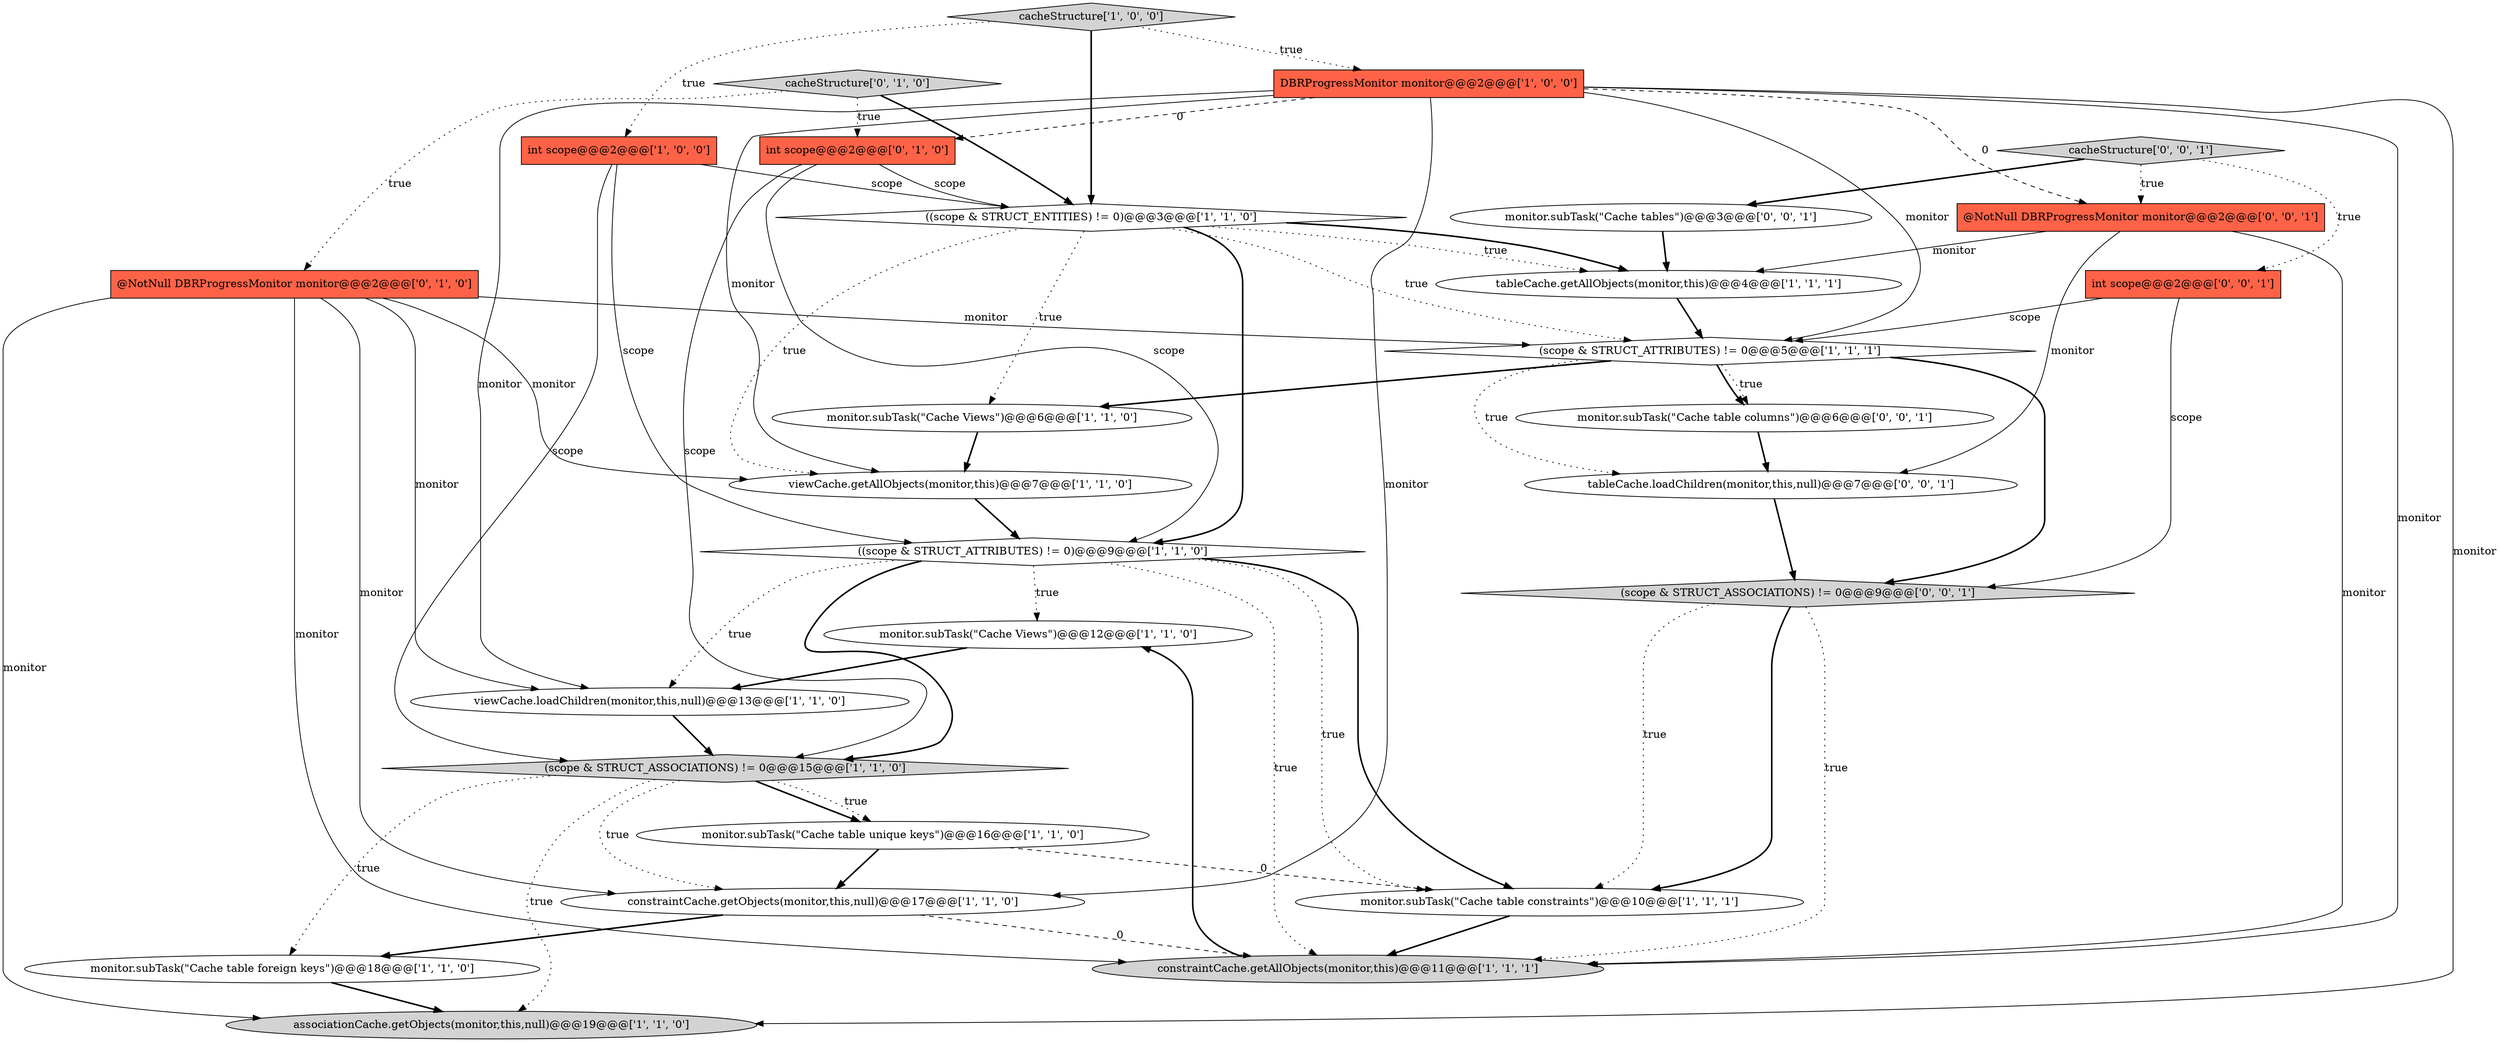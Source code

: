 digraph {
11 [style = filled, label = "monitor.subTask(\"Cache Views\")@@@12@@@['1', '1', '0']", fillcolor = white, shape = ellipse image = "AAA0AAABBB1BBB"];
2 [style = filled, label = "associationCache.getObjects(monitor,this,null)@@@19@@@['1', '1', '0']", fillcolor = lightgray, shape = ellipse image = "AAA0AAABBB1BBB"];
1 [style = filled, label = "monitor.subTask(\"Cache table unique keys\")@@@16@@@['1', '1', '0']", fillcolor = white, shape = ellipse image = "AAA0AAABBB1BBB"];
12 [style = filled, label = "monitor.subTask(\"Cache Views\")@@@6@@@['1', '1', '0']", fillcolor = white, shape = ellipse image = "AAA0AAABBB1BBB"];
14 [style = filled, label = "(scope & STRUCT_ATTRIBUTES) != 0@@@5@@@['1', '1', '1']", fillcolor = white, shape = diamond image = "AAA0AAABBB1BBB"];
9 [style = filled, label = "constraintCache.getAllObjects(monitor,this)@@@11@@@['1', '1', '1']", fillcolor = lightgray, shape = ellipse image = "AAA0AAABBB1BBB"];
20 [style = filled, label = "int scope@@@2@@@['0', '1', '0']", fillcolor = tomato, shape = box image = "AAA1AAABBB2BBB"];
5 [style = filled, label = "viewCache.getAllObjects(monitor,this)@@@7@@@['1', '1', '0']", fillcolor = white, shape = ellipse image = "AAA0AAABBB1BBB"];
6 [style = filled, label = "tableCache.getAllObjects(monitor,this)@@@4@@@['1', '1', '1']", fillcolor = white, shape = ellipse image = "AAA0AAABBB1BBB"];
7 [style = filled, label = "(scope & STRUCT_ASSOCIATIONS) != 0@@@15@@@['1', '1', '0']", fillcolor = lightgray, shape = diamond image = "AAA0AAABBB1BBB"];
10 [style = filled, label = "int scope@@@2@@@['1', '0', '0']", fillcolor = tomato, shape = box image = "AAA0AAABBB1BBB"];
22 [style = filled, label = "@NotNull DBRProgressMonitor monitor@@@2@@@['0', '0', '1']", fillcolor = tomato, shape = box image = "AAA0AAABBB3BBB"];
3 [style = filled, label = "((scope & STRUCT_ENTITIES) != 0)@@@3@@@['1', '1', '0']", fillcolor = white, shape = diamond image = "AAA0AAABBB1BBB"];
19 [style = filled, label = "@NotNull DBRProgressMonitor monitor@@@2@@@['0', '1', '0']", fillcolor = tomato, shape = box image = "AAA0AAABBB2BBB"];
23 [style = filled, label = "tableCache.loadChildren(monitor,this,null)@@@7@@@['0', '0', '1']", fillcolor = white, shape = ellipse image = "AAA0AAABBB3BBB"];
18 [style = filled, label = "cacheStructure['0', '1', '0']", fillcolor = lightgray, shape = diamond image = "AAA0AAABBB2BBB"];
26 [style = filled, label = "monitor.subTask(\"Cache tables\")@@@3@@@['0', '0', '1']", fillcolor = white, shape = ellipse image = "AAA0AAABBB3BBB"];
13 [style = filled, label = "viewCache.loadChildren(monitor,this,null)@@@13@@@['1', '1', '0']", fillcolor = white, shape = ellipse image = "AAA0AAABBB1BBB"];
27 [style = filled, label = "(scope & STRUCT_ASSOCIATIONS) != 0@@@9@@@['0', '0', '1']", fillcolor = lightgray, shape = diamond image = "AAA0AAABBB3BBB"];
25 [style = filled, label = "cacheStructure['0', '0', '1']", fillcolor = lightgray, shape = diamond image = "AAA0AAABBB3BBB"];
21 [style = filled, label = "int scope@@@2@@@['0', '0', '1']", fillcolor = tomato, shape = box image = "AAA0AAABBB3BBB"];
8 [style = filled, label = "monitor.subTask(\"Cache table constraints\")@@@10@@@['1', '1', '1']", fillcolor = white, shape = ellipse image = "AAA0AAABBB1BBB"];
16 [style = filled, label = "monitor.subTask(\"Cache table foreign keys\")@@@18@@@['1', '1', '0']", fillcolor = white, shape = ellipse image = "AAA0AAABBB1BBB"];
0 [style = filled, label = "((scope & STRUCT_ATTRIBUTES) != 0)@@@9@@@['1', '1', '0']", fillcolor = white, shape = diamond image = "AAA0AAABBB1BBB"];
4 [style = filled, label = "constraintCache.getObjects(monitor,this,null)@@@17@@@['1', '1', '0']", fillcolor = white, shape = ellipse image = "AAA0AAABBB1BBB"];
24 [style = filled, label = "monitor.subTask(\"Cache table columns\")@@@6@@@['0', '0', '1']", fillcolor = white, shape = ellipse image = "AAA0AAABBB3BBB"];
15 [style = filled, label = "DBRProgressMonitor monitor@@@2@@@['1', '0', '0']", fillcolor = tomato, shape = box image = "AAA1AAABBB1BBB"];
17 [style = filled, label = "cacheStructure['1', '0', '0']", fillcolor = lightgray, shape = diamond image = "AAA0AAABBB1BBB"];
22->23 [style = solid, label="monitor"];
7->2 [style = dotted, label="true"];
14->24 [style = bold, label=""];
18->3 [style = bold, label=""];
1->4 [style = bold, label=""];
15->20 [style = dashed, label="0"];
15->5 [style = solid, label="monitor"];
22->9 [style = solid, label="monitor"];
0->13 [style = dotted, label="true"];
25->21 [style = dotted, label="true"];
19->4 [style = solid, label="monitor"];
12->5 [style = bold, label=""];
9->11 [style = bold, label=""];
15->13 [style = solid, label="monitor"];
7->1 [style = bold, label=""];
23->27 [style = bold, label=""];
15->14 [style = solid, label="monitor"];
14->24 [style = dotted, label="true"];
20->0 [style = solid, label="scope"];
22->6 [style = solid, label="monitor"];
15->4 [style = solid, label="monitor"];
18->19 [style = dotted, label="true"];
20->3 [style = solid, label="scope"];
3->6 [style = bold, label=""];
14->23 [style = dotted, label="true"];
19->5 [style = solid, label="monitor"];
19->2 [style = solid, label="monitor"];
27->8 [style = dotted, label="true"];
15->2 [style = solid, label="monitor"];
18->20 [style = dotted, label="true"];
3->6 [style = dotted, label="true"];
16->2 [style = bold, label=""];
26->6 [style = bold, label=""];
19->9 [style = solid, label="monitor"];
21->27 [style = solid, label="scope"];
15->22 [style = dashed, label="0"];
3->0 [style = bold, label=""];
3->14 [style = dotted, label="true"];
0->7 [style = bold, label=""];
0->8 [style = dotted, label="true"];
6->14 [style = bold, label=""];
10->3 [style = solid, label="scope"];
19->14 [style = solid, label="monitor"];
17->10 [style = dotted, label="true"];
10->0 [style = solid, label="scope"];
4->9 [style = dashed, label="0"];
3->5 [style = dotted, label="true"];
17->15 [style = dotted, label="true"];
5->0 [style = bold, label=""];
27->9 [style = dotted, label="true"];
13->7 [style = bold, label=""];
3->12 [style = dotted, label="true"];
14->12 [style = bold, label=""];
11->13 [style = bold, label=""];
7->4 [style = dotted, label="true"];
25->26 [style = bold, label=""];
0->8 [style = bold, label=""];
7->16 [style = dotted, label="true"];
25->22 [style = dotted, label="true"];
8->9 [style = bold, label=""];
17->3 [style = bold, label=""];
1->8 [style = dashed, label="0"];
21->14 [style = solid, label="scope"];
19->13 [style = solid, label="monitor"];
14->27 [style = bold, label=""];
7->1 [style = dotted, label="true"];
0->11 [style = dotted, label="true"];
0->9 [style = dotted, label="true"];
27->8 [style = bold, label=""];
20->7 [style = solid, label="scope"];
4->16 [style = bold, label=""];
15->9 [style = solid, label="monitor"];
10->7 [style = solid, label="scope"];
24->23 [style = bold, label=""];
}
